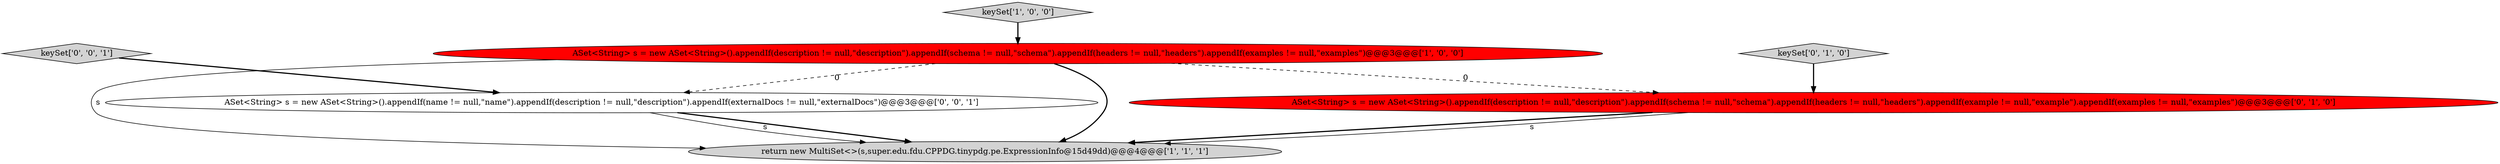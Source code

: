 digraph {
0 [style = filled, label = "ASet<String> s = new ASet<String>().appendIf(description != null,\"description\").appendIf(schema != null,\"schema\").appendIf(headers != null,\"headers\").appendIf(examples != null,\"examples\")@@@3@@@['1', '0', '0']", fillcolor = red, shape = ellipse image = "AAA1AAABBB1BBB"];
6 [style = filled, label = "keySet['0', '0', '1']", fillcolor = lightgray, shape = diamond image = "AAA0AAABBB3BBB"];
5 [style = filled, label = "ASet<String> s = new ASet<String>().appendIf(name != null,\"name\").appendIf(description != null,\"description\").appendIf(externalDocs != null,\"externalDocs\")@@@3@@@['0', '0', '1']", fillcolor = white, shape = ellipse image = "AAA0AAABBB3BBB"];
2 [style = filled, label = "return new MultiSet<>(s,super.edu.fdu.CPPDG.tinypdg.pe.ExpressionInfo@15d49dd)@@@4@@@['1', '1', '1']", fillcolor = lightgray, shape = ellipse image = "AAA0AAABBB1BBB"];
4 [style = filled, label = "keySet['0', '1', '0']", fillcolor = lightgray, shape = diamond image = "AAA0AAABBB2BBB"];
3 [style = filled, label = "ASet<String> s = new ASet<String>().appendIf(description != null,\"description\").appendIf(schema != null,\"schema\").appendIf(headers != null,\"headers\").appendIf(example != null,\"example\").appendIf(examples != null,\"examples\")@@@3@@@['0', '1', '0']", fillcolor = red, shape = ellipse image = "AAA1AAABBB2BBB"];
1 [style = filled, label = "keySet['1', '0', '0']", fillcolor = lightgray, shape = diamond image = "AAA0AAABBB1BBB"];
4->3 [style = bold, label=""];
6->5 [style = bold, label=""];
5->2 [style = bold, label=""];
0->3 [style = dashed, label="0"];
1->0 [style = bold, label=""];
5->2 [style = solid, label="s"];
3->2 [style = bold, label=""];
0->5 [style = dashed, label="0"];
0->2 [style = solid, label="s"];
0->2 [style = bold, label=""];
3->2 [style = solid, label="s"];
}
